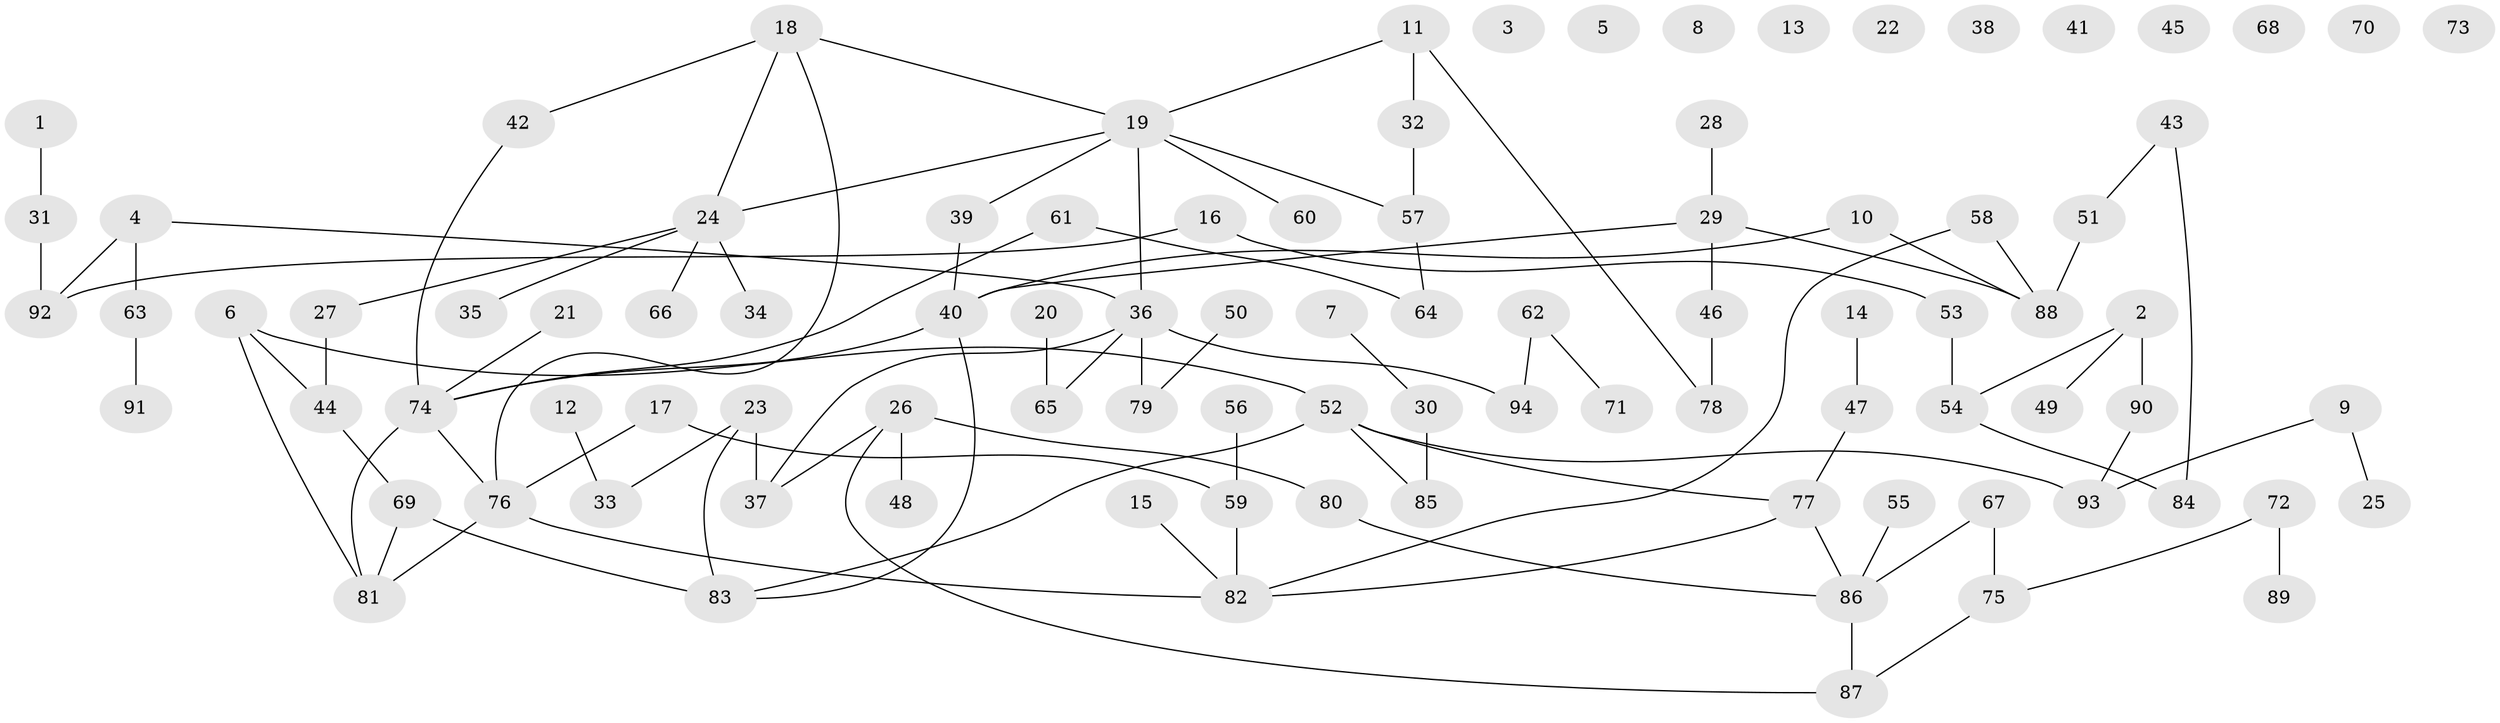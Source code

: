 // Generated by graph-tools (version 1.1) at 2025/00/03/09/25 03:00:41]
// undirected, 94 vertices, 103 edges
graph export_dot {
graph [start="1"]
  node [color=gray90,style=filled];
  1;
  2;
  3;
  4;
  5;
  6;
  7;
  8;
  9;
  10;
  11;
  12;
  13;
  14;
  15;
  16;
  17;
  18;
  19;
  20;
  21;
  22;
  23;
  24;
  25;
  26;
  27;
  28;
  29;
  30;
  31;
  32;
  33;
  34;
  35;
  36;
  37;
  38;
  39;
  40;
  41;
  42;
  43;
  44;
  45;
  46;
  47;
  48;
  49;
  50;
  51;
  52;
  53;
  54;
  55;
  56;
  57;
  58;
  59;
  60;
  61;
  62;
  63;
  64;
  65;
  66;
  67;
  68;
  69;
  70;
  71;
  72;
  73;
  74;
  75;
  76;
  77;
  78;
  79;
  80;
  81;
  82;
  83;
  84;
  85;
  86;
  87;
  88;
  89;
  90;
  91;
  92;
  93;
  94;
  1 -- 31;
  2 -- 49;
  2 -- 54;
  2 -- 90;
  4 -- 36;
  4 -- 63;
  4 -- 92;
  6 -- 44;
  6 -- 52;
  6 -- 81;
  7 -- 30;
  9 -- 25;
  9 -- 93;
  10 -- 40;
  10 -- 88;
  11 -- 19;
  11 -- 32;
  11 -- 78;
  12 -- 33;
  14 -- 47;
  15 -- 82;
  16 -- 53;
  16 -- 92;
  17 -- 59;
  17 -- 76;
  18 -- 19;
  18 -- 24;
  18 -- 42;
  18 -- 76;
  19 -- 24;
  19 -- 36;
  19 -- 39;
  19 -- 57;
  19 -- 60;
  20 -- 65;
  21 -- 74;
  23 -- 33;
  23 -- 37;
  23 -- 83;
  24 -- 27;
  24 -- 34;
  24 -- 35;
  24 -- 66;
  26 -- 37;
  26 -- 48;
  26 -- 80;
  26 -- 87;
  27 -- 44;
  28 -- 29;
  29 -- 40;
  29 -- 46;
  29 -- 88;
  30 -- 85;
  31 -- 92;
  32 -- 57;
  36 -- 37;
  36 -- 65;
  36 -- 79;
  36 -- 94;
  39 -- 40;
  40 -- 74;
  40 -- 83;
  42 -- 74;
  43 -- 51;
  43 -- 84;
  44 -- 69;
  46 -- 78;
  47 -- 77;
  50 -- 79;
  51 -- 88;
  52 -- 77;
  52 -- 83;
  52 -- 85;
  52 -- 93;
  53 -- 54;
  54 -- 84;
  55 -- 86;
  56 -- 59;
  57 -- 64;
  58 -- 82;
  58 -- 88;
  59 -- 82;
  61 -- 64;
  61 -- 74;
  62 -- 71;
  62 -- 94;
  63 -- 91;
  67 -- 75;
  67 -- 86;
  69 -- 81;
  69 -- 83;
  72 -- 75;
  72 -- 89;
  74 -- 76;
  74 -- 81;
  75 -- 87;
  76 -- 81;
  76 -- 82;
  77 -- 82;
  77 -- 86;
  80 -- 86;
  86 -- 87;
  90 -- 93;
}
